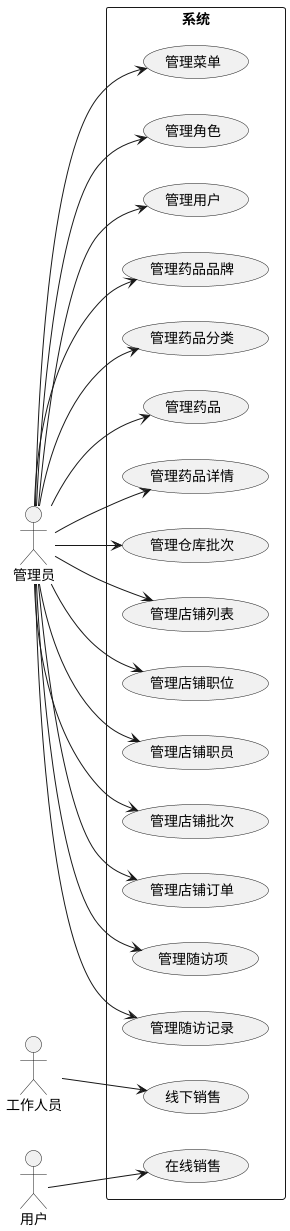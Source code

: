 @startuml
left to right direction
actor 管理员
actor 工作人员
actor 用户
rectangle 系统 {
  usecase 管理菜单
  usecase 管理角色
  usecase 管理用户
  usecase 管理药品品牌
  usecase 管理药品分类
  usecase 管理药品
  usecase 管理药品详情
  usecase 管理仓库批次
  usecase 管理店铺列表
  usecase 管理店铺职位
  usecase 管理店铺职员
  usecase 管理店铺批次
  usecase 管理店铺订单
  usecase 管理随访项
  usecase 管理随访记录
  usecase 线下销售
  usecase 在线销售
  管理员 --> 管理菜单
  管理员 --> 管理角色
  管理员 --> 管理用户
  管理员 --> 管理药品品牌
  管理员 --> 管理药品分类
  管理员 --> 管理药品
  管理员 --> 管理药品详情
  管理员 --> 管理仓库批次
  管理员 --> 管理店铺列表
  管理员 --> 管理店铺职位
  管理员 --> 管理店铺职员
  管理员 --> 管理店铺批次
  管理员 --> 管理店铺订单
  管理员 --> 管理随访项
  管理员 --> 管理随访记录
  工作人员 --> 线下销售
  用户 --> 在线销售
}
@enduml
